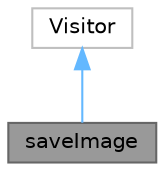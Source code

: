 digraph "saveImage"
{
 // LATEX_PDF_SIZE
  bgcolor="transparent";
  edge [fontname=Helvetica,fontsize=10,labelfontname=Helvetica,labelfontsize=10];
  node [fontname=Helvetica,fontsize=10,shape=box,height=0.2,width=0.4];
  Node1 [id="Node000001",label="saveImage",height=0.2,width=0.4,color="gray40", fillcolor="grey60", style="filled", fontcolor="black",tooltip="Class representing a method to apply all transformations to the file."];
  Node2 -> Node1 [id="edge1_Node000001_Node000002",dir="back",color="steelblue1",style="solid",tooltip=" "];
  Node2 [id="Node000002",label="Visitor",height=0.2,width=0.4,color="grey75", fillcolor="white", style="filled",URL="$db/dd2/class_visitor.html",tooltip=" "];
}
